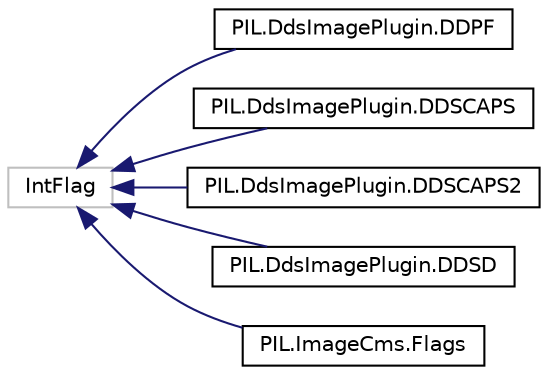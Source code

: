 digraph "Graphical Class Hierarchy"
{
 // LATEX_PDF_SIZE
  edge [fontname="Helvetica",fontsize="10",labelfontname="Helvetica",labelfontsize="10"];
  node [fontname="Helvetica",fontsize="10",shape=record];
  rankdir="LR";
  Node16273 [label="IntFlag",height=0.2,width=0.4,color="grey75", fillcolor="white", style="filled",tooltip=" "];
  Node16273 -> Node0 [dir="back",color="midnightblue",fontsize="10",style="solid",fontname="Helvetica"];
  Node0 [label="PIL.DdsImagePlugin.DDPF",height=0.2,width=0.4,color="black", fillcolor="white", style="filled",URL="$classPIL_1_1DdsImagePlugin_1_1DDPF.html",tooltip=" "];
  Node16273 -> Node16275 [dir="back",color="midnightblue",fontsize="10",style="solid",fontname="Helvetica"];
  Node16275 [label="PIL.DdsImagePlugin.DDSCAPS",height=0.2,width=0.4,color="black", fillcolor="white", style="filled",URL="$classPIL_1_1DdsImagePlugin_1_1DDSCAPS.html",tooltip=" "];
  Node16273 -> Node16276 [dir="back",color="midnightblue",fontsize="10",style="solid",fontname="Helvetica"];
  Node16276 [label="PIL.DdsImagePlugin.DDSCAPS2",height=0.2,width=0.4,color="black", fillcolor="white", style="filled",URL="$classPIL_1_1DdsImagePlugin_1_1DDSCAPS2.html",tooltip=" "];
  Node16273 -> Node16277 [dir="back",color="midnightblue",fontsize="10",style="solid",fontname="Helvetica"];
  Node16277 [label="PIL.DdsImagePlugin.DDSD",height=0.2,width=0.4,color="black", fillcolor="white", style="filled",URL="$classPIL_1_1DdsImagePlugin_1_1DDSD.html",tooltip=" "];
  Node16273 -> Node16278 [dir="back",color="midnightblue",fontsize="10",style="solid",fontname="Helvetica"];
  Node16278 [label="PIL.ImageCms.Flags",height=0.2,width=0.4,color="black", fillcolor="white", style="filled",URL="$classPIL_1_1ImageCms_1_1Flags.html",tooltip=" "];
}
